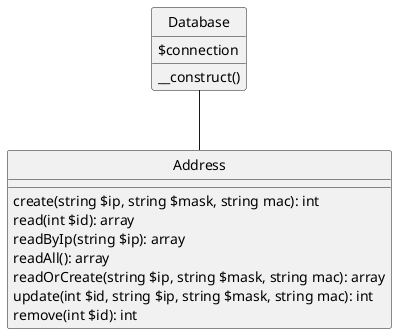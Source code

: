 @startuml
skinparam classAttributeIconSize 0
skinparam monochrome true
hide circle

class Database {
  $connection
  __construct()
}

class Address {
  create(string $ip, string $mask, string mac): int
  read(int $id): array
  readByIp(string $ip): array
  readAll(): array
  readOrCreate(string $ip, string $mask, string mac): array
  update(int $id, string $ip, string $mask, string mac): int
  remove(int $id): int
}

Database -- Address
@enduml
